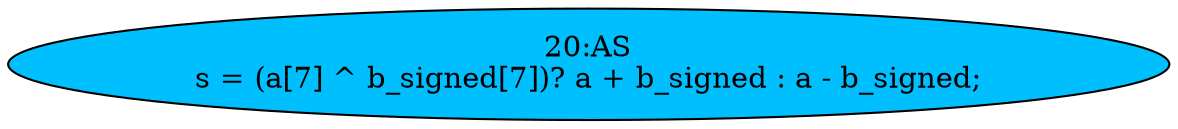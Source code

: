 strict digraph "" {
	node [label="\N"];
	"20:AS"	[ast="<pyverilog.vparser.ast.Assign object at 0x7fb6ad6d8350>",
		def_var="['s']",
		fillcolor=deepskyblue,
		label="20:AS
s = (a[7] ^ b_signed[7])? a + b_signed : a - b_signed;",
		statements="[]",
		style=filled,
		typ=Assign,
		use_var="['a', 'b_signed', 'a', 'b_signed', 'a', 'b_signed']"];
}
